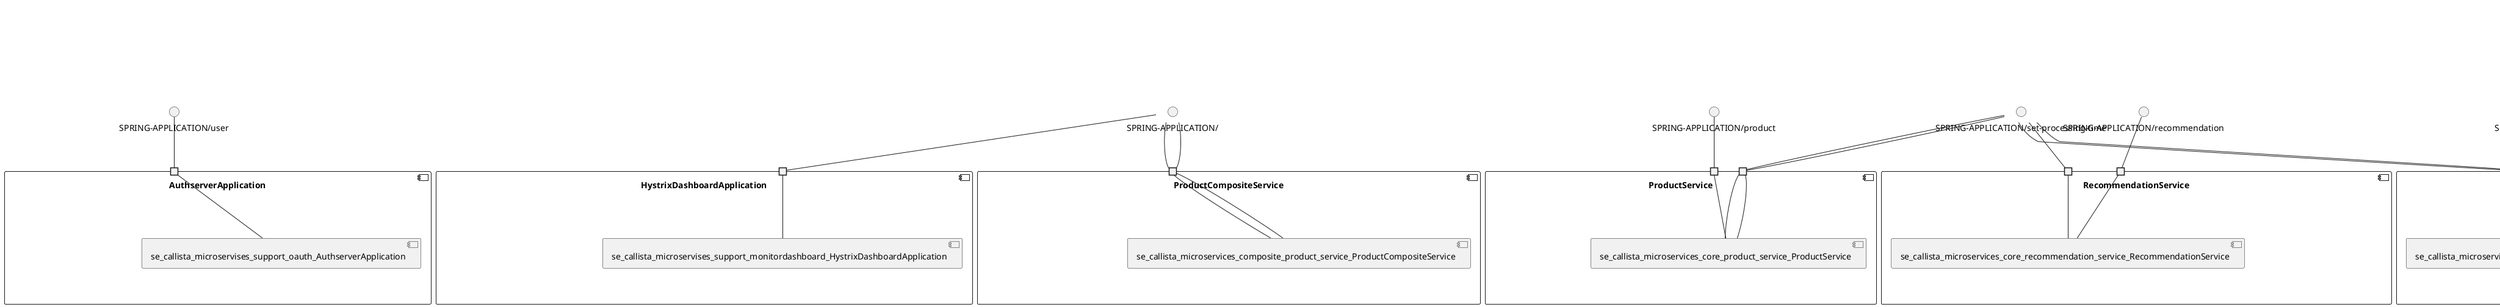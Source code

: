 @startuml
skinparam fixCircleLabelOverlapping true
skinparam componentStyle uml2
component "AuthserverApplication\n\n\n\n\n\n" {
[se_callista_microservises_support_oauth_AuthserverApplication]
portin " " as AuthserverApplication_requires_SPRING_APPLICATION_user
"AuthserverApplication_requires_SPRING_APPLICATION_user"--[se_callista_microservises_support_oauth_AuthserverApplication]
}
interface "SPRING-APPLICATION/user" as interface.SPRING_APPLICATION_user
interface.SPRING_APPLICATION_user--"AuthserverApplication_requires_SPRING_APPLICATION_user"
component "HystrixDashboardApplication\n\n\n\n\n\n" {
[se_callista_microservises_support_monitordashboard_HystrixDashboardApplication]
portin " " as HystrixDashboardApplication_requires_SPRING_APPLICATION_
"HystrixDashboardApplication_requires_SPRING_APPLICATION_"--[se_callista_microservises_support_monitordashboard_HystrixDashboardApplication]
}
interface "SPRING-APPLICATION/" as interface.SPRING_APPLICATION_
interface.SPRING_APPLICATION_--"HystrixDashboardApplication_requires_SPRING_APPLICATION_"
component "ProductCompositeService\n\n\n\n\n\n" {
[se_callista_microservices_composite_product_service_ProductCompositeService]
portin " " as ProductCompositeService_requires_SPRING_APPLICATION_
portin " " as ProductCompositeService_requires_SPRING_APPLICATION_
"ProductCompositeService_requires_SPRING_APPLICATION_"--[se_callista_microservices_composite_product_service_ProductCompositeService]
"ProductCompositeService_requires_SPRING_APPLICATION_"--[se_callista_microservices_composite_product_service_ProductCompositeService]
}
interface "SPRING-APPLICATION/" as interface.SPRING_APPLICATION_
interface.SPRING_APPLICATION_--"ProductCompositeService_requires_SPRING_APPLICATION_"
interface "SPRING-APPLICATION/" as interface.SPRING_APPLICATION_
interface.SPRING_APPLICATION_--"ProductCompositeService_requires_SPRING_APPLICATION_"
component "ProductService\n\n\n\n\n\n" {
[se_callista_microservices_core_product_service_ProductService]
portin " " as ProductService_requires_SPRING_APPLICATION_set_processing_time
portin " " as ProductService_requires_SPRING_APPLICATION_set_processing_time
portin " " as ProductService_requires_SPRING_APPLICATION_product
"ProductService_requires_SPRING_APPLICATION_set_processing_time"--[se_callista_microservices_core_product_service_ProductService]
"ProductService_requires_SPRING_APPLICATION_set_processing_time"--[se_callista_microservices_core_product_service_ProductService]
"ProductService_requires_SPRING_APPLICATION_product"--[se_callista_microservices_core_product_service_ProductService]
}
interface "SPRING-APPLICATION/product" as interface.SPRING_APPLICATION_product
interface.SPRING_APPLICATION_product--"ProductService_requires_SPRING_APPLICATION_product"
interface "SPRING-APPLICATION/set-processing-time" as interface.SPRING_APPLICATION_set_processing_time
interface.SPRING_APPLICATION_set_processing_time--"ProductService_requires_SPRING_APPLICATION_set_processing_time"
interface "SPRING-APPLICATION/set-processing-time" as interface.SPRING_APPLICATION_set_processing_time
interface.SPRING_APPLICATION_set_processing_time--"ProductService_requires_SPRING_APPLICATION_set_processing_time"
component "RecommendationService\n\n\n\n\n\n" {
[se_callista_microservices_core_recommendation_service_RecommendationService]
portin " " as RecommendationService_requires_SPRING_APPLICATION_set_processing_time
portin " " as RecommendationService_requires_SPRING_APPLICATION_recommendation
"RecommendationService_requires_SPRING_APPLICATION_set_processing_time"--[se_callista_microservices_core_recommendation_service_RecommendationService]
"RecommendationService_requires_SPRING_APPLICATION_recommendation"--[se_callista_microservices_core_recommendation_service_RecommendationService]
}
interface "SPRING-APPLICATION/recommendation" as interface.SPRING_APPLICATION_recommendation
interface.SPRING_APPLICATION_recommendation--"RecommendationService_requires_SPRING_APPLICATION_recommendation"
interface "SPRING-APPLICATION/set-processing-time" as interface.SPRING_APPLICATION_set_processing_time
interface.SPRING_APPLICATION_set_processing_time--"RecommendationService_requires_SPRING_APPLICATION_set_processing_time"
component "ReviewService\n\n\n\n\n\n" {
[se_callista_microservices_core_review_service_ReviewService]
portin " " as ReviewService_requires_SPRING_APPLICATION_set_processing_time
portin " " as ReviewService_requires_SPRING_APPLICATION_review
portin " " as ReviewService_requires_SPRING_APPLICATION_set_processing_time
"ReviewService_requires_SPRING_APPLICATION_review"--[se_callista_microservices_core_review_service_ReviewService]
"ReviewService_requires_SPRING_APPLICATION_set_processing_time"--[se_callista_microservices_core_review_service_ReviewService]
"ReviewService_requires_SPRING_APPLICATION_set_processing_time"--[se_callista_microservices_core_review_service_ReviewService]
}
interface "SPRING-APPLICATION/review" as interface.SPRING_APPLICATION_review
interface.SPRING_APPLICATION_review--"ReviewService_requires_SPRING_APPLICATION_review"
interface "SPRING-APPLICATION/set-processing-time" as interface.SPRING_APPLICATION_set_processing_time
interface.SPRING_APPLICATION_set_processing_time--"ReviewService_requires_SPRING_APPLICATION_set_processing_time"
interface "SPRING-APPLICATION/set-processing-time" as interface.SPRING_APPLICATION_set_processing_time
interface.SPRING_APPLICATION_set_processing_time--"ReviewService_requires_SPRING_APPLICATION_set_processing_time"
component "ZuulApplication\n\n\n\n\n\n" {
[se_callista_microservises_support_edge_ZuulApplication]
}

@enduml
